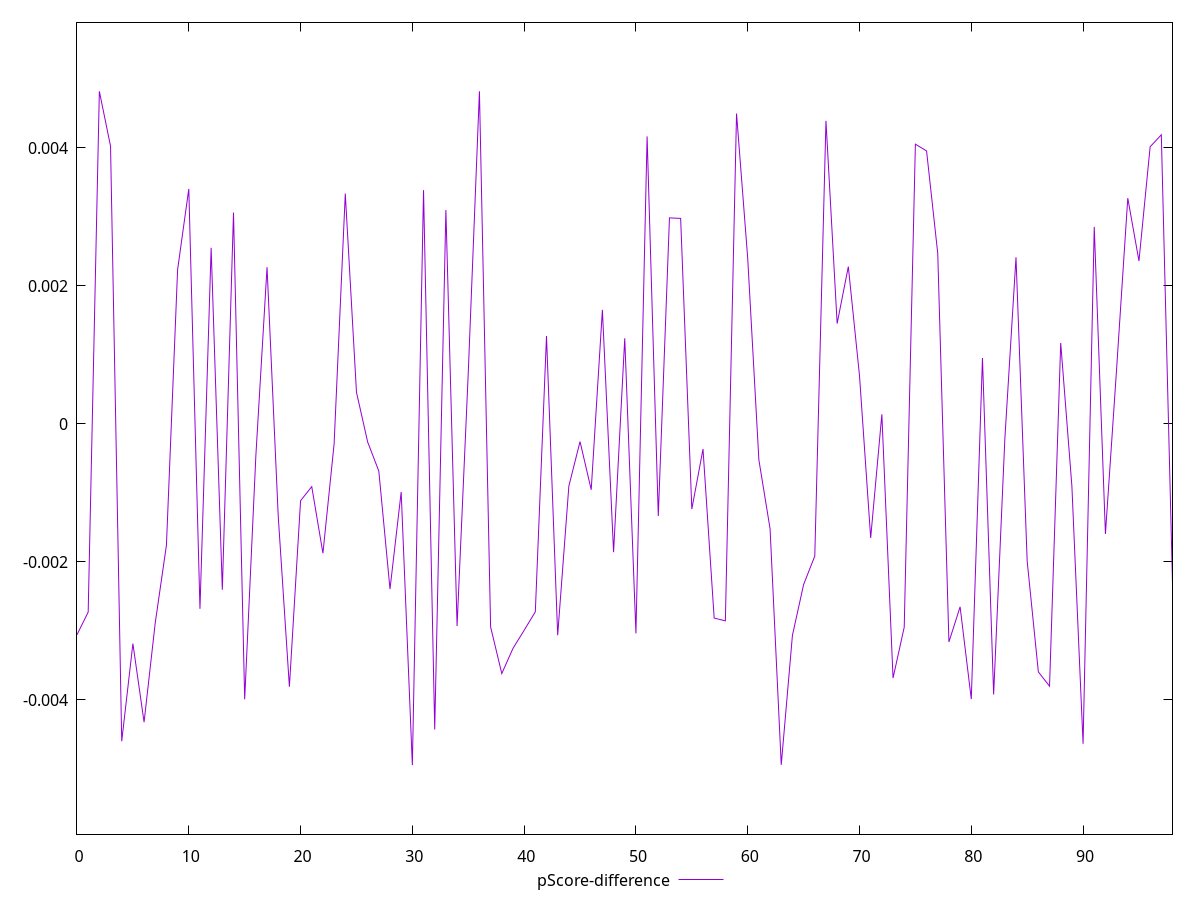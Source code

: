 reset

$pScoreDifference <<EOF
0 -0.00305465967060492
1 -0.0027265854968969716
2 0.0048210755249831205
3 0.004026724170678397
4 -0.004598711872089101
5 -0.0031835647255855637
6 -0.004322463008249344
7 -0.002882187287041038
8 -0.0017570307415345487
9 0.002235973407022307
10 0.003406668382468059
11 -0.002679378195753035
12 0.0025526989253491505
13 -0.002402065581879498
14 0.0030642688784559002
15 -0.003991035832957346
16 -0.0004611623275232457
17 0.0022723961028007222
18 -0.0013332742450825608
19 -0.0038094743161849465
20 -0.0011121435430938575
21 -0.0009083075886548997
22 -0.00187397698477354
23 -0.0002891171980752283
24 0.0033397244091226685
25 0.0004601300764608407
26 -0.00026041710765367654
27 -0.0006828890483219219
28 -0.002393552538353272
29 -0.0009859671077694365
30 -0.004944916050744652
31 0.0033893716295556597
32 -0.004428232544295918
33 0.0031023693054088586
34 -0.0029285123104573207
35 0.0007386447003008279
36 0.004821798530331822
37 -0.00294203830207751
38 -0.0036175472589439206
39 -0.0032534070368862578
40 -0.0029899330964638926
41 -0.002723330591802464
42 0.0012750687399094573
43 -0.0030617506140309114
44 -0.0009006952912667954
45 -0.00025534490361600604
46 -0.0009534273065949783
47 0.001654049273613234
48 -0.0018582332346039898
49 0.0012419516723839452
50 -0.003034930492439525
51 0.00416743691860999
52 -0.0013345214226000435
53 0.0029870422397967333
54 0.0029797092022619265
55 -0.0012337923074607904
56 -0.0003634736006039585
57 -0.0028136405847437596
58 -0.002853669140252979
59 0.00449870692402865
60 0.0024008771229864223
61 -0.0005222672635650794
62 -0.0015187711089980072
63 -0.004941016089117289
64 -0.0030638965104885507
65 -0.0023274447306551593
66 -0.0019149019436474068
67 0.00439343245011381
68 0.0014557203169475175
69 0.002280200714547931
70 0.0007011298081226469
71 -0.0016518973272685589
72 0.0001400684188876955
73 -0.003683167785117236
74 -0.0029462417957352716
75 0.004055315323004849
76 0.0039568424714371275
77 0.0024715890864495105
78 -0.0031595660153868055
79 -0.0026500853364942456
80 -0.0039877568930984375
81 0.0009554904253012975
82 -0.003921177577709045
83 -0.0002246219235531033
84 0.0024156360857379156
85 -0.0019884928066888907
86 -0.003593704046541024
87 -0.0038003117036671807
88 0.0011742771036415967
89 -0.0009028616929992461
90 -0.004635496187092025
91 0.0028565006020767614
92 -0.0015939949110945761
93 0.0007978592104826432
94 0.003273305946308591
95 0.0023621403169813426
96 0.004017648263970441
97 0.0041912115341775635
98 -0.002309922644420759
EOF

set key outside below
set xrange [0:98]
set yrange [-0.005944916050744652:0.005821798530331822]
set trange [-0.005944916050744652:0.005821798530331822]
set terminal svg size 640, 500 enhanced background rgb 'white'
set output "reports/report_00027_2021-02-24T12-40-31.850Z/first-cpu-idle/samples/card/pScore-difference/values.svg"

plot $pScoreDifference title "pScore-difference" with line

reset
